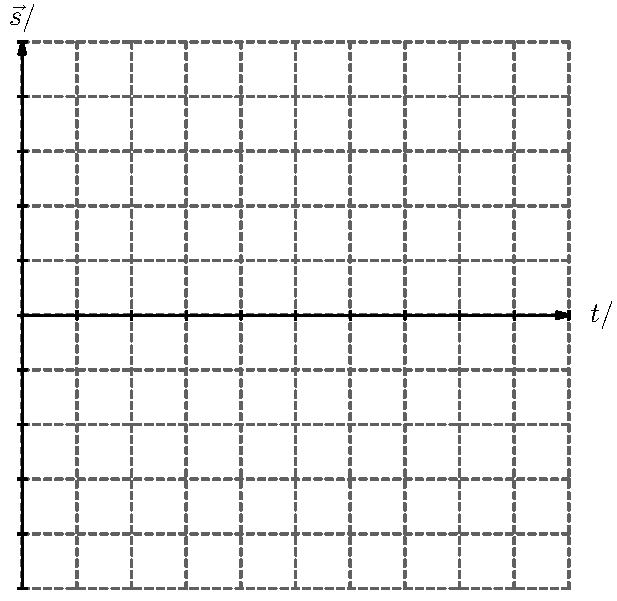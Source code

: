  /* Geogebra to Asymptote conversion, documentation at artofproblemsolving.com/Wiki, go to User:Azjps/geogebra */
import graph;
real xmin = 0, xmax = 10, ymin = -5, ymax = 5;  /* image dimensions */

void myship(string suffix) {
  shipout(outprefix()+"_"+suffix);
}

size(10.91310503944411cm); 
real labelscalefactor = 0.5; /* changes label-to-point distance */
pen dps = linewidth(0.7) + fontsize(14); defaultpen(dps); /* default pen style */ 
pen dotstyle = black; /* point style */ 
pen wqwqwq = rgb(0.3764705882352946,0.3764705882352946,0.3764705882352946); 
 /* draw grid of horizontal/vertical lines */
pen gridstyle = linewidth(1.4) + wqwqwq + linetype("2 2"); real gridx = 1, gridy = 1; /* grid intervals */

for(real i = ceil(xmin/gridx)*gridx; i <= floor(xmax/gridx)*gridx; i += gridx)
 draw((i,ymin)--(i,ymax), gridstyle);
for(real i = ceil(ymin/gridy)*gridy; i <= floor(ymax/gridy)*gridy; i += gridy)
 draw((xmin,i)--(xmax,i), gridstyle);
 /* end grid */ 

Label laxis = Label(" "); // The space blanks out the ticks.
laxis.p = fontsize(12);
xaxis(Label("$t$/", embed=Shift, align=4*E),xmin, xmax,defaultpen+black+linewidth(1.2), Ticks(laxis, ticklabel=null, Step = 1, Size = 2), Arrow(6), above = true); 
yaxis(rotate(0)*Label("$\vec{s}$/",align=3*N), ymin, ymax,defaultpen+black+linewidth(1.2), Ticks(laxis, ticklabel=null, Step = 1, Size = 2), Arrow(6), above = true); /* draws axes; NoZero hides '0' label */ 
 /* draw figures */
pen worldline = linewidth(3.6);
